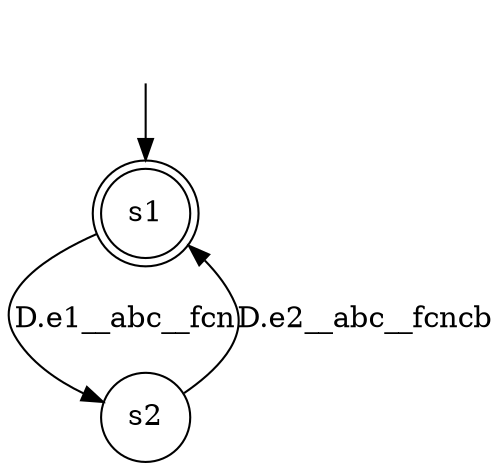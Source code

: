 digraph automaton {
	1 [label=<s1> shape="doublecircle"];
	2 [label=<s2> shape="circle"];
	__init1 [label=<> shape="none"];
	__init1 -> 1;
	1 -> 2 [label=<D.e1__abc__fcn> id="1-0-2"];
	2 -> 1 [label=<D.e2__abc__fcncb> id="2-0-1"];
}
